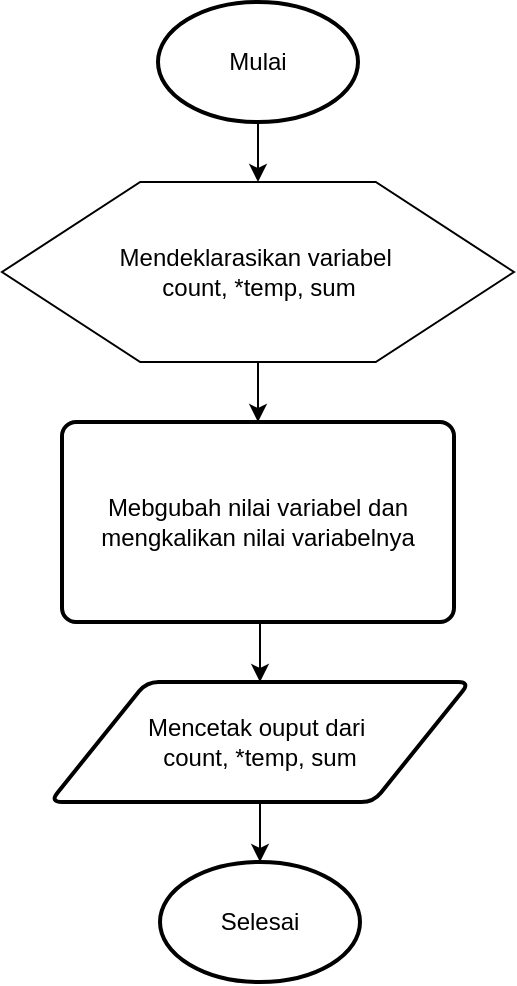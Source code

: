 <mxfile version="26.0.16">
  <diagram name="Halaman-1" id="V_07FplVZMIJUc2ZmG0F">
    <mxGraphModel dx="1434" dy="784" grid="1" gridSize="10" guides="1" tooltips="1" connect="1" arrows="1" fold="1" page="1" pageScale="1" pageWidth="827" pageHeight="1169" math="0" shadow="0">
      <root>
        <mxCell id="0" />
        <mxCell id="1" parent="0" />
        <mxCell id="eEdHUnmBB0p7iLZNosYY-6" style="edgeStyle=orthogonalEdgeStyle;rounded=0;orthogonalLoop=1;jettySize=auto;html=1;exitX=0.5;exitY=1;exitDx=0;exitDy=0;exitPerimeter=0;entryX=0.5;entryY=0;entryDx=0;entryDy=0;" parent="1" source="eEdHUnmBB0p7iLZNosYY-1" edge="1">
          <mxGeometry relative="1" as="geometry">
            <mxPoint x="414" y="130" as="targetPoint" />
          </mxGeometry>
        </mxCell>
        <mxCell id="eEdHUnmBB0p7iLZNosYY-1" value="Mulai" style="strokeWidth=2;html=1;shape=mxgraph.flowchart.start_1;whiteSpace=wrap;" parent="1" vertex="1">
          <mxGeometry x="364" y="40" width="100" height="60" as="geometry" />
        </mxCell>
        <mxCell id="eEdHUnmBB0p7iLZNosYY-7" style="edgeStyle=orthogonalEdgeStyle;rounded=0;orthogonalLoop=1;jettySize=auto;html=1;exitX=0.5;exitY=1;exitDx=0;exitDy=0;entryX=0.5;entryY=0;entryDx=0;entryDy=0;" parent="1" target="eEdHUnmBB0p7iLZNosYY-3" edge="1">
          <mxGeometry relative="1" as="geometry">
            <mxPoint x="414" y="220" as="sourcePoint" />
          </mxGeometry>
        </mxCell>
        <mxCell id="eEdHUnmBB0p7iLZNosYY-8" style="edgeStyle=orthogonalEdgeStyle;rounded=0;orthogonalLoop=1;jettySize=auto;html=1;exitX=0.5;exitY=1;exitDx=0;exitDy=0;entryX=0.5;entryY=0;entryDx=0;entryDy=0;" parent="1" source="eEdHUnmBB0p7iLZNosYY-3" target="eEdHUnmBB0p7iLZNosYY-4" edge="1">
          <mxGeometry relative="1" as="geometry" />
        </mxCell>
        <mxCell id="eEdHUnmBB0p7iLZNosYY-3" value="Mebgubah&amp;nbsp;nilai variabel dan mengkalikan nilai variabelnya" style="rounded=1;whiteSpace=wrap;html=1;absoluteArcSize=1;arcSize=14;strokeWidth=2;" parent="1" vertex="1">
          <mxGeometry x="316" y="250" width="196" height="100" as="geometry" />
        </mxCell>
        <mxCell id="eEdHUnmBB0p7iLZNosYY-4" value="Mencetak ouput dari&amp;nbsp;&lt;div&gt;count, *temp, sum&lt;/div&gt;" style="shape=parallelogram;html=1;strokeWidth=2;perimeter=parallelogramPerimeter;whiteSpace=wrap;rounded=1;arcSize=12;size=0.23;" parent="1" vertex="1">
          <mxGeometry x="310" y="380" width="210" height="60" as="geometry" />
        </mxCell>
        <mxCell id="eEdHUnmBB0p7iLZNosYY-5" value="Selesai" style="strokeWidth=2;html=1;shape=mxgraph.flowchart.start_1;whiteSpace=wrap;" parent="1" vertex="1">
          <mxGeometry x="365" y="470" width="100" height="60" as="geometry" />
        </mxCell>
        <mxCell id="eEdHUnmBB0p7iLZNosYY-9" style="edgeStyle=orthogonalEdgeStyle;rounded=0;orthogonalLoop=1;jettySize=auto;html=1;exitX=0.5;exitY=1;exitDx=0;exitDy=0;entryX=0.5;entryY=0;entryDx=0;entryDy=0;entryPerimeter=0;" parent="1" source="eEdHUnmBB0p7iLZNosYY-4" target="eEdHUnmBB0p7iLZNosYY-5" edge="1">
          <mxGeometry relative="1" as="geometry" />
        </mxCell>
        <mxCell id="TbdEaEAv8u_x3WOiRAMn-1" value="&lt;span style=&quot;text-wrap-mode: wrap;&quot;&gt;Mendeklarasikan variabel&amp;nbsp;&lt;/span&gt;&lt;div&gt;&lt;span style=&quot;text-wrap-mode: wrap; background-color: transparent; color: light-dark(rgb(0, 0, 0), rgb(255, 255, 255));&quot;&gt;count, *temp, sum&lt;/span&gt;&lt;/div&gt;" style="verticalLabelPosition=middle;verticalAlign=middle;html=1;shape=hexagon;perimeter=hexagonPerimeter2;arcSize=6;size=0.27;labelPosition=center;align=center;" vertex="1" parent="1">
          <mxGeometry x="286" y="130" width="256" height="90" as="geometry" />
        </mxCell>
      </root>
    </mxGraphModel>
  </diagram>
</mxfile>
